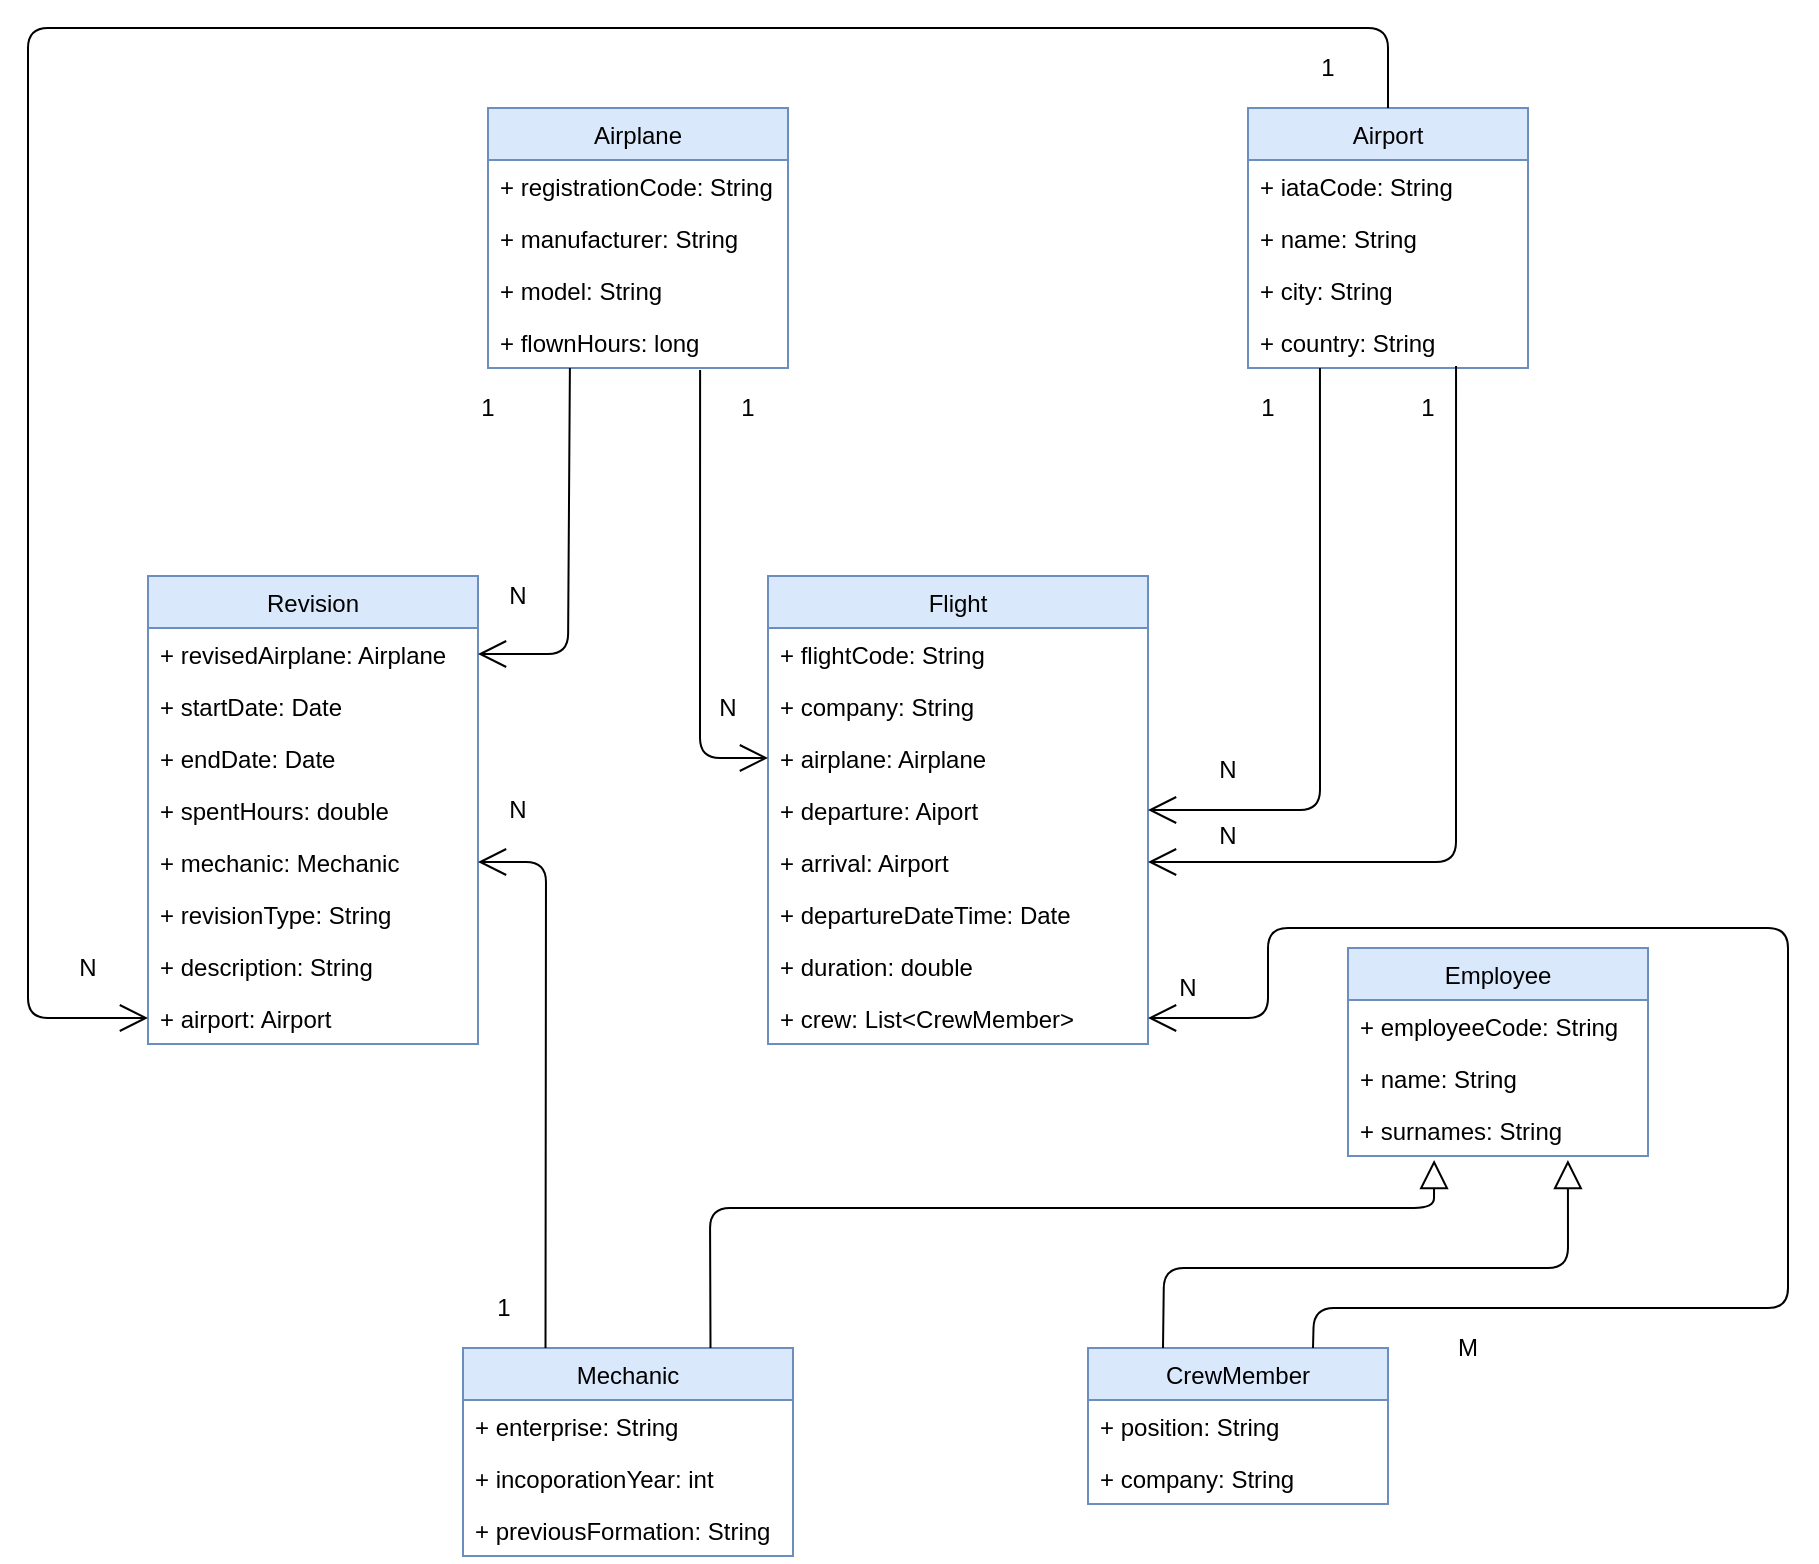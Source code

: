 <mxfile version="14.2.9" type="github"><diagram id="I1w3mya28IULJPs4fc-G" name="Page-1"><mxGraphModel dx="1422" dy="710" grid="1" gridSize="10" guides="1" tooltips="1" connect="1" arrows="1" fold="1" page="1" pageScale="1" pageWidth="850" pageHeight="1100" math="0" shadow="0"><root><mxCell id="0"/><mxCell id="1" parent="0"/><mxCell id="7AsPqcZxj-PXpQRa3DS1-1" value="Airplane" style="swimlane;fontStyle=0;childLayout=stackLayout;horizontal=1;startSize=26;fillColor=#dae8fc;horizontalStack=0;resizeParent=1;resizeParentMax=0;resizeLast=0;collapsible=1;marginBottom=0;strokeColor=#6c8ebf;" parent="1" vertex="1"><mxGeometry x="270" y="80" width="150" height="130" as="geometry"/></mxCell><mxCell id="7AsPqcZxj-PXpQRa3DS1-2" value="+ registrationCode: String" style="text;strokeColor=none;fillColor=none;align=left;verticalAlign=top;spacingLeft=4;spacingRight=4;overflow=hidden;rotatable=0;points=[[0,0.5],[1,0.5]];portConstraint=eastwest;" parent="7AsPqcZxj-PXpQRa3DS1-1" vertex="1"><mxGeometry y="26" width="150" height="26" as="geometry"/></mxCell><mxCell id="7AsPqcZxj-PXpQRa3DS1-3" value="+ manufacturer: String" style="text;strokeColor=none;fillColor=none;align=left;verticalAlign=top;spacingLeft=4;spacingRight=4;overflow=hidden;rotatable=0;points=[[0,0.5],[1,0.5]];portConstraint=eastwest;" parent="7AsPqcZxj-PXpQRa3DS1-1" vertex="1"><mxGeometry y="52" width="150" height="26" as="geometry"/></mxCell><mxCell id="7AsPqcZxj-PXpQRa3DS1-4" value="+ model: String" style="text;strokeColor=none;fillColor=none;align=left;verticalAlign=top;spacingLeft=4;spacingRight=4;overflow=hidden;rotatable=0;points=[[0,0.5],[1,0.5]];portConstraint=eastwest;" parent="7AsPqcZxj-PXpQRa3DS1-1" vertex="1"><mxGeometry y="78" width="150" height="26" as="geometry"/></mxCell><mxCell id="7AsPqcZxj-PXpQRa3DS1-5" value="+ flownHours: long" style="text;strokeColor=none;fillColor=none;align=left;verticalAlign=top;spacingLeft=4;spacingRight=4;overflow=hidden;rotatable=0;points=[[0,0.5],[1,0.5]];portConstraint=eastwest;" parent="7AsPqcZxj-PXpQRa3DS1-1" vertex="1"><mxGeometry y="104" width="150" height="26" as="geometry"/></mxCell><mxCell id="7AsPqcZxj-PXpQRa3DS1-6" value="Airport" style="swimlane;fontStyle=0;childLayout=stackLayout;horizontal=1;startSize=26;fillColor=#dae8fc;horizontalStack=0;resizeParent=1;resizeParentMax=0;resizeLast=0;collapsible=1;marginBottom=0;strokeColor=#6c8ebf;" parent="1" vertex="1"><mxGeometry x="650" y="80" width="140" height="130" as="geometry"/></mxCell><mxCell id="7AsPqcZxj-PXpQRa3DS1-7" value="+ iataCode: String" style="text;strokeColor=none;fillColor=none;align=left;verticalAlign=top;spacingLeft=4;spacingRight=4;overflow=hidden;rotatable=0;points=[[0,0.5],[1,0.5]];portConstraint=eastwest;" parent="7AsPqcZxj-PXpQRa3DS1-6" vertex="1"><mxGeometry y="26" width="140" height="26" as="geometry"/></mxCell><mxCell id="7AsPqcZxj-PXpQRa3DS1-8" value="+ name: String" style="text;strokeColor=none;fillColor=none;align=left;verticalAlign=top;spacingLeft=4;spacingRight=4;overflow=hidden;rotatable=0;points=[[0,0.5],[1,0.5]];portConstraint=eastwest;" parent="7AsPqcZxj-PXpQRa3DS1-6" vertex="1"><mxGeometry y="52" width="140" height="26" as="geometry"/></mxCell><mxCell id="7AsPqcZxj-PXpQRa3DS1-9" value="+ city: String" style="text;strokeColor=none;fillColor=none;align=left;verticalAlign=top;spacingLeft=4;spacingRight=4;overflow=hidden;rotatable=0;points=[[0,0.5],[1,0.5]];portConstraint=eastwest;" parent="7AsPqcZxj-PXpQRa3DS1-6" vertex="1"><mxGeometry y="78" width="140" height="26" as="geometry"/></mxCell><mxCell id="7AsPqcZxj-PXpQRa3DS1-10" value="+ country: String" style="text;strokeColor=none;fillColor=none;align=left;verticalAlign=top;spacingLeft=4;spacingRight=4;overflow=hidden;rotatable=0;points=[[0,0.5],[1,0.5]];portConstraint=eastwest;" parent="7AsPqcZxj-PXpQRa3DS1-6" vertex="1"><mxGeometry y="104" width="140" height="26" as="geometry"/></mxCell><mxCell id="7AsPqcZxj-PXpQRa3DS1-11" value="CrewMember" style="swimlane;fontStyle=0;childLayout=stackLayout;horizontal=1;startSize=26;fillColor=#dae8fc;horizontalStack=0;resizeParent=1;resizeParentMax=0;resizeLast=0;collapsible=1;marginBottom=0;strokeColor=#6c8ebf;" parent="1" vertex="1"><mxGeometry x="570" y="700" width="150" height="78" as="geometry"/></mxCell><mxCell id="7AsPqcZxj-PXpQRa3DS1-13" value="+ position: String" style="text;strokeColor=none;fillColor=none;align=left;verticalAlign=top;spacingLeft=4;spacingRight=4;overflow=hidden;rotatable=0;points=[[0,0.5],[1,0.5]];portConstraint=eastwest;" parent="7AsPqcZxj-PXpQRa3DS1-11" vertex="1"><mxGeometry y="26" width="150" height="26" as="geometry"/></mxCell><mxCell id="7AsPqcZxj-PXpQRa3DS1-14" value="+ company: String" style="text;strokeColor=none;fillColor=none;align=left;verticalAlign=top;spacingLeft=4;spacingRight=4;overflow=hidden;rotatable=0;points=[[0,0.5],[1,0.5]];portConstraint=eastwest;" parent="7AsPqcZxj-PXpQRa3DS1-11" vertex="1"><mxGeometry y="52" width="150" height="26" as="geometry"/></mxCell><mxCell id="7AsPqcZxj-PXpQRa3DS1-15" value="Flight" style="swimlane;fontStyle=0;childLayout=stackLayout;horizontal=1;startSize=26;fillColor=#dae8fc;horizontalStack=0;resizeParent=1;resizeParentMax=0;resizeLast=0;collapsible=1;marginBottom=0;strokeColor=#6c8ebf;" parent="1" vertex="1"><mxGeometry x="410" y="314" width="190" height="234" as="geometry"/></mxCell><mxCell id="7AsPqcZxj-PXpQRa3DS1-16" value="+ flightCode: String" style="text;strokeColor=none;fillColor=none;align=left;verticalAlign=top;spacingLeft=4;spacingRight=4;overflow=hidden;rotatable=0;points=[[0,0.5],[1,0.5]];portConstraint=eastwest;" parent="7AsPqcZxj-PXpQRa3DS1-15" vertex="1"><mxGeometry y="26" width="190" height="26" as="geometry"/></mxCell><mxCell id="7AsPqcZxj-PXpQRa3DS1-17" value="+ company: String" style="text;strokeColor=none;fillColor=none;align=left;verticalAlign=top;spacingLeft=4;spacingRight=4;overflow=hidden;rotatable=0;points=[[0,0.5],[1,0.5]];portConstraint=eastwest;" parent="7AsPqcZxj-PXpQRa3DS1-15" vertex="1"><mxGeometry y="52" width="190" height="26" as="geometry"/></mxCell><mxCell id="7AsPqcZxj-PXpQRa3DS1-18" value="+ airplane: Airplane" style="text;strokeColor=none;fillColor=none;align=left;verticalAlign=top;spacingLeft=4;spacingRight=4;overflow=hidden;rotatable=0;points=[[0,0.5],[1,0.5]];portConstraint=eastwest;" parent="7AsPqcZxj-PXpQRa3DS1-15" vertex="1"><mxGeometry y="78" width="190" height="26" as="geometry"/></mxCell><mxCell id="7AsPqcZxj-PXpQRa3DS1-19" value="+ departure: Aiport" style="text;strokeColor=none;fillColor=none;align=left;verticalAlign=top;spacingLeft=4;spacingRight=4;overflow=hidden;rotatable=0;points=[[0,0.5],[1,0.5]];portConstraint=eastwest;" parent="7AsPqcZxj-PXpQRa3DS1-15" vertex="1"><mxGeometry y="104" width="190" height="26" as="geometry"/></mxCell><mxCell id="7AsPqcZxj-PXpQRa3DS1-20" value="+ arrival: Airport" style="text;strokeColor=none;fillColor=none;align=left;verticalAlign=top;spacingLeft=4;spacingRight=4;overflow=hidden;rotatable=0;points=[[0,0.5],[1,0.5]];portConstraint=eastwest;" parent="7AsPqcZxj-PXpQRa3DS1-15" vertex="1"><mxGeometry y="130" width="190" height="26" as="geometry"/></mxCell><mxCell id="7AsPqcZxj-PXpQRa3DS1-21" value="+ departureDateTime: Date" style="text;strokeColor=none;fillColor=none;align=left;verticalAlign=top;spacingLeft=4;spacingRight=4;overflow=hidden;rotatable=0;points=[[0,0.5],[1,0.5]];portConstraint=eastwest;" parent="7AsPqcZxj-PXpQRa3DS1-15" vertex="1"><mxGeometry y="156" width="190" height="26" as="geometry"/></mxCell><mxCell id="7AsPqcZxj-PXpQRa3DS1-22" value="+ duration: double" style="text;strokeColor=none;fillColor=none;align=left;verticalAlign=top;spacingLeft=4;spacingRight=4;overflow=hidden;rotatable=0;points=[[0,0.5],[1,0.5]];portConstraint=eastwest;" parent="7AsPqcZxj-PXpQRa3DS1-15" vertex="1"><mxGeometry y="182" width="190" height="26" as="geometry"/></mxCell><mxCell id="7AsPqcZxj-PXpQRa3DS1-24" value="+ crew: List&lt;CrewMember&gt;" style="text;strokeColor=none;fillColor=none;align=left;verticalAlign=top;spacingLeft=4;spacingRight=4;overflow=hidden;rotatable=0;points=[[0,0.5],[1,0.5]];portConstraint=eastwest;" parent="7AsPqcZxj-PXpQRa3DS1-15" vertex="1"><mxGeometry y="208" width="190" height="26" as="geometry"/></mxCell><mxCell id="7AsPqcZxj-PXpQRa3DS1-25" value="Mechanic" style="swimlane;fontStyle=0;childLayout=stackLayout;horizontal=1;startSize=26;fillColor=#dae8fc;horizontalStack=0;resizeParent=1;resizeParentMax=0;resizeLast=0;collapsible=1;marginBottom=0;strokeColor=#6c8ebf;" parent="1" vertex="1"><mxGeometry x="257.5" y="700" width="165" height="104" as="geometry"/></mxCell><mxCell id="7AsPqcZxj-PXpQRa3DS1-27" value="+ enterprise: String" style="text;strokeColor=none;fillColor=none;align=left;verticalAlign=top;spacingLeft=4;spacingRight=4;overflow=hidden;rotatable=0;points=[[0,0.5],[1,0.5]];portConstraint=eastwest;" parent="7AsPqcZxj-PXpQRa3DS1-25" vertex="1"><mxGeometry y="26" width="165" height="26" as="geometry"/></mxCell><mxCell id="7AsPqcZxj-PXpQRa3DS1-28" value="+ incoporationYear: int" style="text;strokeColor=none;fillColor=none;align=left;verticalAlign=top;spacingLeft=4;spacingRight=4;overflow=hidden;rotatable=0;points=[[0,0.5],[1,0.5]];portConstraint=eastwest;" parent="7AsPqcZxj-PXpQRa3DS1-25" vertex="1"><mxGeometry y="52" width="165" height="26" as="geometry"/></mxCell><mxCell id="7AsPqcZxj-PXpQRa3DS1-29" value="+ previousFormation: String" style="text;strokeColor=none;fillColor=none;align=left;verticalAlign=top;spacingLeft=4;spacingRight=4;overflow=hidden;rotatable=0;points=[[0,0.5],[1,0.5]];portConstraint=eastwest;" parent="7AsPqcZxj-PXpQRa3DS1-25" vertex="1"><mxGeometry y="78" width="165" height="26" as="geometry"/></mxCell><mxCell id="7AsPqcZxj-PXpQRa3DS1-30" value="Revision" style="swimlane;fontStyle=0;childLayout=stackLayout;horizontal=1;startSize=26;fillColor=#dae8fc;horizontalStack=0;resizeParent=1;resizeParentMax=0;resizeLast=0;collapsible=1;marginBottom=0;strokeColor=#6c8ebf;" parent="1" vertex="1"><mxGeometry x="100" y="314" width="165" height="234" as="geometry"/></mxCell><mxCell id="7AsPqcZxj-PXpQRa3DS1-31" value="+ revisedAirplane: Airplane" style="text;strokeColor=none;fillColor=none;align=left;verticalAlign=top;spacingLeft=4;spacingRight=4;overflow=hidden;rotatable=0;points=[[0,0.5],[1,0.5]];portConstraint=eastwest;" parent="7AsPqcZxj-PXpQRa3DS1-30" vertex="1"><mxGeometry y="26" width="165" height="26" as="geometry"/></mxCell><mxCell id="7AsPqcZxj-PXpQRa3DS1-32" value="+ startDate: Date" style="text;strokeColor=none;fillColor=none;align=left;verticalAlign=top;spacingLeft=4;spacingRight=4;overflow=hidden;rotatable=0;points=[[0,0.5],[1,0.5]];portConstraint=eastwest;" parent="7AsPqcZxj-PXpQRa3DS1-30" vertex="1"><mxGeometry y="52" width="165" height="26" as="geometry"/></mxCell><mxCell id="7AsPqcZxj-PXpQRa3DS1-33" value="+ endDate: Date" style="text;strokeColor=none;fillColor=none;align=left;verticalAlign=top;spacingLeft=4;spacingRight=4;overflow=hidden;rotatable=0;points=[[0,0.5],[1,0.5]];portConstraint=eastwest;" parent="7AsPqcZxj-PXpQRa3DS1-30" vertex="1"><mxGeometry y="78" width="165" height="26" as="geometry"/></mxCell><mxCell id="7AsPqcZxj-PXpQRa3DS1-34" value="+ spentHours: double" style="text;strokeColor=none;fillColor=none;align=left;verticalAlign=top;spacingLeft=4;spacingRight=4;overflow=hidden;rotatable=0;points=[[0,0.5],[1,0.5]];portConstraint=eastwest;" parent="7AsPqcZxj-PXpQRa3DS1-30" vertex="1"><mxGeometry y="104" width="165" height="26" as="geometry"/></mxCell><mxCell id="7AsPqcZxj-PXpQRa3DS1-35" value="+ mechanic: Mechanic" style="text;strokeColor=none;fillColor=none;align=left;verticalAlign=top;spacingLeft=4;spacingRight=4;overflow=hidden;rotatable=0;points=[[0,0.5],[1,0.5]];portConstraint=eastwest;" parent="7AsPqcZxj-PXpQRa3DS1-30" vertex="1"><mxGeometry y="130" width="165" height="26" as="geometry"/></mxCell><mxCell id="7AsPqcZxj-PXpQRa3DS1-36" value="+ revisionType: String" style="text;strokeColor=none;fillColor=none;align=left;verticalAlign=top;spacingLeft=4;spacingRight=4;overflow=hidden;rotatable=0;points=[[0,0.5],[1,0.5]];portConstraint=eastwest;" parent="7AsPqcZxj-PXpQRa3DS1-30" vertex="1"><mxGeometry y="156" width="165" height="26" as="geometry"/></mxCell><mxCell id="7AsPqcZxj-PXpQRa3DS1-37" value="+ description: String" style="text;strokeColor=none;fillColor=none;align=left;verticalAlign=top;spacingLeft=4;spacingRight=4;overflow=hidden;rotatable=0;points=[[0,0.5],[1,0.5]];portConstraint=eastwest;" parent="7AsPqcZxj-PXpQRa3DS1-30" vertex="1"><mxGeometry y="182" width="165" height="26" as="geometry"/></mxCell><mxCell id="7AsPqcZxj-PXpQRa3DS1-38" value="+ airport: Airport" style="text;strokeColor=none;fillColor=none;align=left;verticalAlign=top;spacingLeft=4;spacingRight=4;overflow=hidden;rotatable=0;points=[[0,0.5],[1,0.5]];portConstraint=eastwest;" parent="7AsPqcZxj-PXpQRa3DS1-30" vertex="1"><mxGeometry y="208" width="165" height="26" as="geometry"/></mxCell><mxCell id="7AsPqcZxj-PXpQRa3DS1-39" value="Employee" style="swimlane;fontStyle=0;childLayout=stackLayout;horizontal=1;startSize=26;fillColor=#dae8fc;horizontalStack=0;resizeParent=1;resizeParentMax=0;resizeLast=0;collapsible=1;marginBottom=0;strokeColor=#6c8ebf;" parent="1" vertex="1"><mxGeometry x="700" y="500" width="150" height="104" as="geometry"/></mxCell><mxCell id="7AsPqcZxj-PXpQRa3DS1-65" value="+ employeeCode: String" style="text;strokeColor=none;fillColor=none;align=left;verticalAlign=top;spacingLeft=4;spacingRight=4;overflow=hidden;rotatable=0;points=[[0,0.5],[1,0.5]];portConstraint=eastwest;" parent="7AsPqcZxj-PXpQRa3DS1-39" vertex="1"><mxGeometry y="26" width="150" height="26" as="geometry"/></mxCell><mxCell id="7AsPqcZxj-PXpQRa3DS1-40" value="+ name: String" style="text;strokeColor=none;fillColor=none;align=left;verticalAlign=top;spacingLeft=4;spacingRight=4;overflow=hidden;rotatable=0;points=[[0,0.5],[1,0.5]];portConstraint=eastwest;" parent="7AsPqcZxj-PXpQRa3DS1-39" vertex="1"><mxGeometry y="52" width="150" height="26" as="geometry"/></mxCell><mxCell id="7AsPqcZxj-PXpQRa3DS1-41" value="+ surnames: String" style="text;strokeColor=none;fillColor=none;align=left;verticalAlign=top;spacingLeft=4;spacingRight=4;overflow=hidden;rotatable=0;points=[[0,0.5],[1,0.5]];portConstraint=eastwest;" parent="7AsPqcZxj-PXpQRa3DS1-39" vertex="1"><mxGeometry y="78" width="150" height="26" as="geometry"/></mxCell><mxCell id="7AsPqcZxj-PXpQRa3DS1-42" value="" style="endArrow=block;endFill=0;endSize=12;html=1;entryX=0.287;entryY=1.077;entryDx=0;entryDy=0;entryPerimeter=0;exitX=0.75;exitY=0;exitDx=0;exitDy=0;" parent="1" source="7AsPqcZxj-PXpQRa3DS1-25" target="7AsPqcZxj-PXpQRa3DS1-41" edge="1"><mxGeometry width="160" relative="1" as="geometry"><mxPoint x="430" y="590" as="sourcePoint"/><mxPoint x="590" y="590" as="targetPoint"/><Array as="points"><mxPoint x="381" y="630"/><mxPoint x="743" y="630"/></Array></mxGeometry></mxCell><mxCell id="7AsPqcZxj-PXpQRa3DS1-43" value="" style="endArrow=block;endFill=0;endSize=12;html=1;entryX=0.733;entryY=1.077;entryDx=0;entryDy=0;entryPerimeter=0;exitX=0.25;exitY=0;exitDx=0;exitDy=0;" parent="1" source="7AsPqcZxj-PXpQRa3DS1-11" target="7AsPqcZxj-PXpQRa3DS1-41" edge="1"><mxGeometry width="160" relative="1" as="geometry"><mxPoint x="242.5" y="710" as="sourcePoint"/><mxPoint x="783.05" y="580.002" as="targetPoint"/><Array as="points"><mxPoint x="608" y="660"/><mxPoint x="810" y="660"/></Array></mxGeometry></mxCell><mxCell id="7AsPqcZxj-PXpQRa3DS1-44" value="" style="endArrow=open;endFill=1;endSize=12;html=1;exitX=0.75;exitY=0;exitDx=0;exitDy=0;entryX=1;entryY=0.5;entryDx=0;entryDy=0;" parent="1" source="7AsPqcZxj-PXpQRa3DS1-11" target="7AsPqcZxj-PXpQRa3DS1-24" edge="1"><mxGeometry width="160" relative="1" as="geometry"><mxPoint x="440" y="580" as="sourcePoint"/><mxPoint x="990" y="730" as="targetPoint"/><Array as="points"><mxPoint x="683" y="680"/><mxPoint x="920" y="680"/><mxPoint x="920" y="490"/><mxPoint x="660" y="490"/><mxPoint x="660" y="535"/></Array></mxGeometry></mxCell><mxCell id="7AsPqcZxj-PXpQRa3DS1-45" value="" style="endArrow=open;endFill=1;endSize=12;html=1;entryX=0;entryY=0.5;entryDx=0;entryDy=0;exitX=0.5;exitY=0;exitDx=0;exitDy=0;" parent="1" source="7AsPqcZxj-PXpQRa3DS1-6" target="7AsPqcZxj-PXpQRa3DS1-38" edge="1"><mxGeometry width="160" relative="1" as="geometry"><mxPoint x="510" y="860" as="sourcePoint"/><mxPoint x="670" y="860" as="targetPoint"/><Array as="points"><mxPoint x="720" y="40"/><mxPoint x="40" y="40"/><mxPoint x="40" y="535"/></Array></mxGeometry></mxCell><mxCell id="7AsPqcZxj-PXpQRa3DS1-46" value="" style="endArrow=open;endFill=1;endSize=12;html=1;entryX=1;entryY=0.5;entryDx=0;entryDy=0;exitX=0.25;exitY=0;exitDx=0;exitDy=0;" parent="1" source="7AsPqcZxj-PXpQRa3DS1-25" target="7AsPqcZxj-PXpQRa3DS1-35" edge="1"><mxGeometry width="160" relative="1" as="geometry"><mxPoint x="440" y="580" as="sourcePoint"/><mxPoint x="600" y="580" as="targetPoint"/><Array as="points"><mxPoint x="299" y="457"/></Array></mxGeometry></mxCell><mxCell id="7AsPqcZxj-PXpQRa3DS1-47" value="" style="endArrow=open;endFill=1;endSize=12;html=1;entryX=1;entryY=0.5;entryDx=0;entryDy=0;exitX=0.273;exitY=1;exitDx=0;exitDy=0;exitPerimeter=0;" parent="1" source="7AsPqcZxj-PXpQRa3DS1-5" target="7AsPqcZxj-PXpQRa3DS1-31" edge="1"><mxGeometry width="160" relative="1" as="geometry"><mxPoint x="440" y="340" as="sourcePoint"/><mxPoint x="600" y="340" as="targetPoint"/><Array as="points"><mxPoint x="310" y="353"/></Array></mxGeometry></mxCell><mxCell id="7AsPqcZxj-PXpQRa3DS1-48" value="" style="endArrow=open;endFill=1;endSize=12;html=1;entryX=0;entryY=0.5;entryDx=0;entryDy=0;exitX=0.707;exitY=1.038;exitDx=0;exitDy=0;exitPerimeter=0;" parent="1" source="7AsPqcZxj-PXpQRa3DS1-5" target="7AsPqcZxj-PXpQRa3DS1-18" edge="1"><mxGeometry width="160" relative="1" as="geometry"><mxPoint x="314.02" y="219.012" as="sourcePoint"/><mxPoint x="275" y="363" as="targetPoint"/><Array as="points"><mxPoint x="376" y="405"/></Array></mxGeometry></mxCell><mxCell id="7AsPqcZxj-PXpQRa3DS1-49" value="" style="endArrow=open;endFill=1;endSize=12;html=1;exitX=0.257;exitY=1;exitDx=0;exitDy=0;exitPerimeter=0;entryX=1;entryY=0.5;entryDx=0;entryDy=0;" parent="1" source="7AsPqcZxj-PXpQRa3DS1-10" target="7AsPqcZxj-PXpQRa3DS1-19" edge="1"><mxGeometry width="160" relative="1" as="geometry"><mxPoint x="440" y="500" as="sourcePoint"/><mxPoint x="600" y="500" as="targetPoint"/><Array as="points"><mxPoint x="686" y="431"/></Array></mxGeometry></mxCell><mxCell id="7AsPqcZxj-PXpQRa3DS1-50" value="" style="endArrow=open;endFill=1;endSize=12;html=1;exitX=0.743;exitY=0.962;exitDx=0;exitDy=0;exitPerimeter=0;entryX=1;entryY=0.5;entryDx=0;entryDy=0;" parent="1" source="7AsPqcZxj-PXpQRa3DS1-10" target="7AsPqcZxj-PXpQRa3DS1-20" edge="1"><mxGeometry width="160" relative="1" as="geometry"><mxPoint x="695.98" y="220" as="sourcePoint"/><mxPoint x="610" y="441" as="targetPoint"/><Array as="points"><mxPoint x="754" y="457"/></Array></mxGeometry></mxCell><mxCell id="7AsPqcZxj-PXpQRa3DS1-51" value="1" style="text;html=1;strokeColor=none;fillColor=none;align=center;verticalAlign=middle;whiteSpace=wrap;rounded=0;" parent="1" vertex="1"><mxGeometry x="380" y="220" width="40" height="20" as="geometry"/></mxCell><mxCell id="7AsPqcZxj-PXpQRa3DS1-52" value="1" style="text;html=1;strokeColor=none;fillColor=none;align=center;verticalAlign=middle;whiteSpace=wrap;rounded=0;" parent="1" vertex="1"><mxGeometry x="250" y="220" width="40" height="20" as="geometry"/></mxCell><mxCell id="7AsPqcZxj-PXpQRa3DS1-53" value="N" style="text;html=1;strokeColor=none;fillColor=none;align=center;verticalAlign=middle;whiteSpace=wrap;rounded=0;" parent="1" vertex="1"><mxGeometry x="265" y="314" width="40" height="20" as="geometry"/></mxCell><mxCell id="7AsPqcZxj-PXpQRa3DS1-54" value="N" style="text;html=1;strokeColor=none;fillColor=none;align=center;verticalAlign=middle;whiteSpace=wrap;rounded=0;" parent="1" vertex="1"><mxGeometry x="370" y="370" width="40" height="20" as="geometry"/></mxCell><mxCell id="7AsPqcZxj-PXpQRa3DS1-55" value="1" style="text;html=1;strokeColor=none;fillColor=none;align=center;verticalAlign=middle;whiteSpace=wrap;rounded=0;" parent="1" vertex="1"><mxGeometry x="670" y="50" width="40" height="20" as="geometry"/></mxCell><mxCell id="7AsPqcZxj-PXpQRa3DS1-56" value="N" style="text;html=1;strokeColor=none;fillColor=none;align=center;verticalAlign=middle;whiteSpace=wrap;rounded=0;" parent="1" vertex="1"><mxGeometry x="50" y="500" width="40" height="20" as="geometry"/></mxCell><mxCell id="7AsPqcZxj-PXpQRa3DS1-57" value="N" style="text;html=1;strokeColor=none;fillColor=none;align=center;verticalAlign=middle;whiteSpace=wrap;rounded=0;" parent="1" vertex="1"><mxGeometry x="265" y="421" width="40" height="20" as="geometry"/></mxCell><mxCell id="7AsPqcZxj-PXpQRa3DS1-58" value="1" style="text;html=1;strokeColor=none;fillColor=none;align=center;verticalAlign=middle;whiteSpace=wrap;rounded=0;" parent="1" vertex="1"><mxGeometry x="257.5" y="670" width="40" height="20" as="geometry"/></mxCell><mxCell id="7AsPqcZxj-PXpQRa3DS1-59" value="N" style="text;html=1;strokeColor=none;fillColor=none;align=center;verticalAlign=middle;whiteSpace=wrap;rounded=0;" parent="1" vertex="1"><mxGeometry x="600" y="510" width="40" height="20" as="geometry"/></mxCell><mxCell id="7AsPqcZxj-PXpQRa3DS1-60" value="M" style="text;html=1;strokeColor=none;fillColor=none;align=center;verticalAlign=middle;whiteSpace=wrap;rounded=0;" parent="1" vertex="1"><mxGeometry x="740" y="690" width="40" height="20" as="geometry"/></mxCell><mxCell id="7AsPqcZxj-PXpQRa3DS1-61" value="1" style="text;html=1;strokeColor=none;fillColor=none;align=center;verticalAlign=middle;whiteSpace=wrap;rounded=0;" parent="1" vertex="1"><mxGeometry x="640" y="220" width="40" height="20" as="geometry"/></mxCell><mxCell id="7AsPqcZxj-PXpQRa3DS1-62" value="1" style="text;html=1;strokeColor=none;fillColor=none;align=center;verticalAlign=middle;whiteSpace=wrap;rounded=0;" parent="1" vertex="1"><mxGeometry x="720" y="220" width="40" height="20" as="geometry"/></mxCell><mxCell id="7AsPqcZxj-PXpQRa3DS1-63" value="N" style="text;html=1;strokeColor=none;fillColor=none;align=center;verticalAlign=middle;whiteSpace=wrap;rounded=0;" parent="1" vertex="1"><mxGeometry x="620" y="401" width="40" height="20" as="geometry"/></mxCell><mxCell id="7AsPqcZxj-PXpQRa3DS1-64" value="N" style="text;html=1;strokeColor=none;fillColor=none;align=center;verticalAlign=middle;whiteSpace=wrap;rounded=0;" parent="1" vertex="1"><mxGeometry x="620" y="434" width="40" height="20" as="geometry"/></mxCell></root></mxGraphModel></diagram></mxfile>